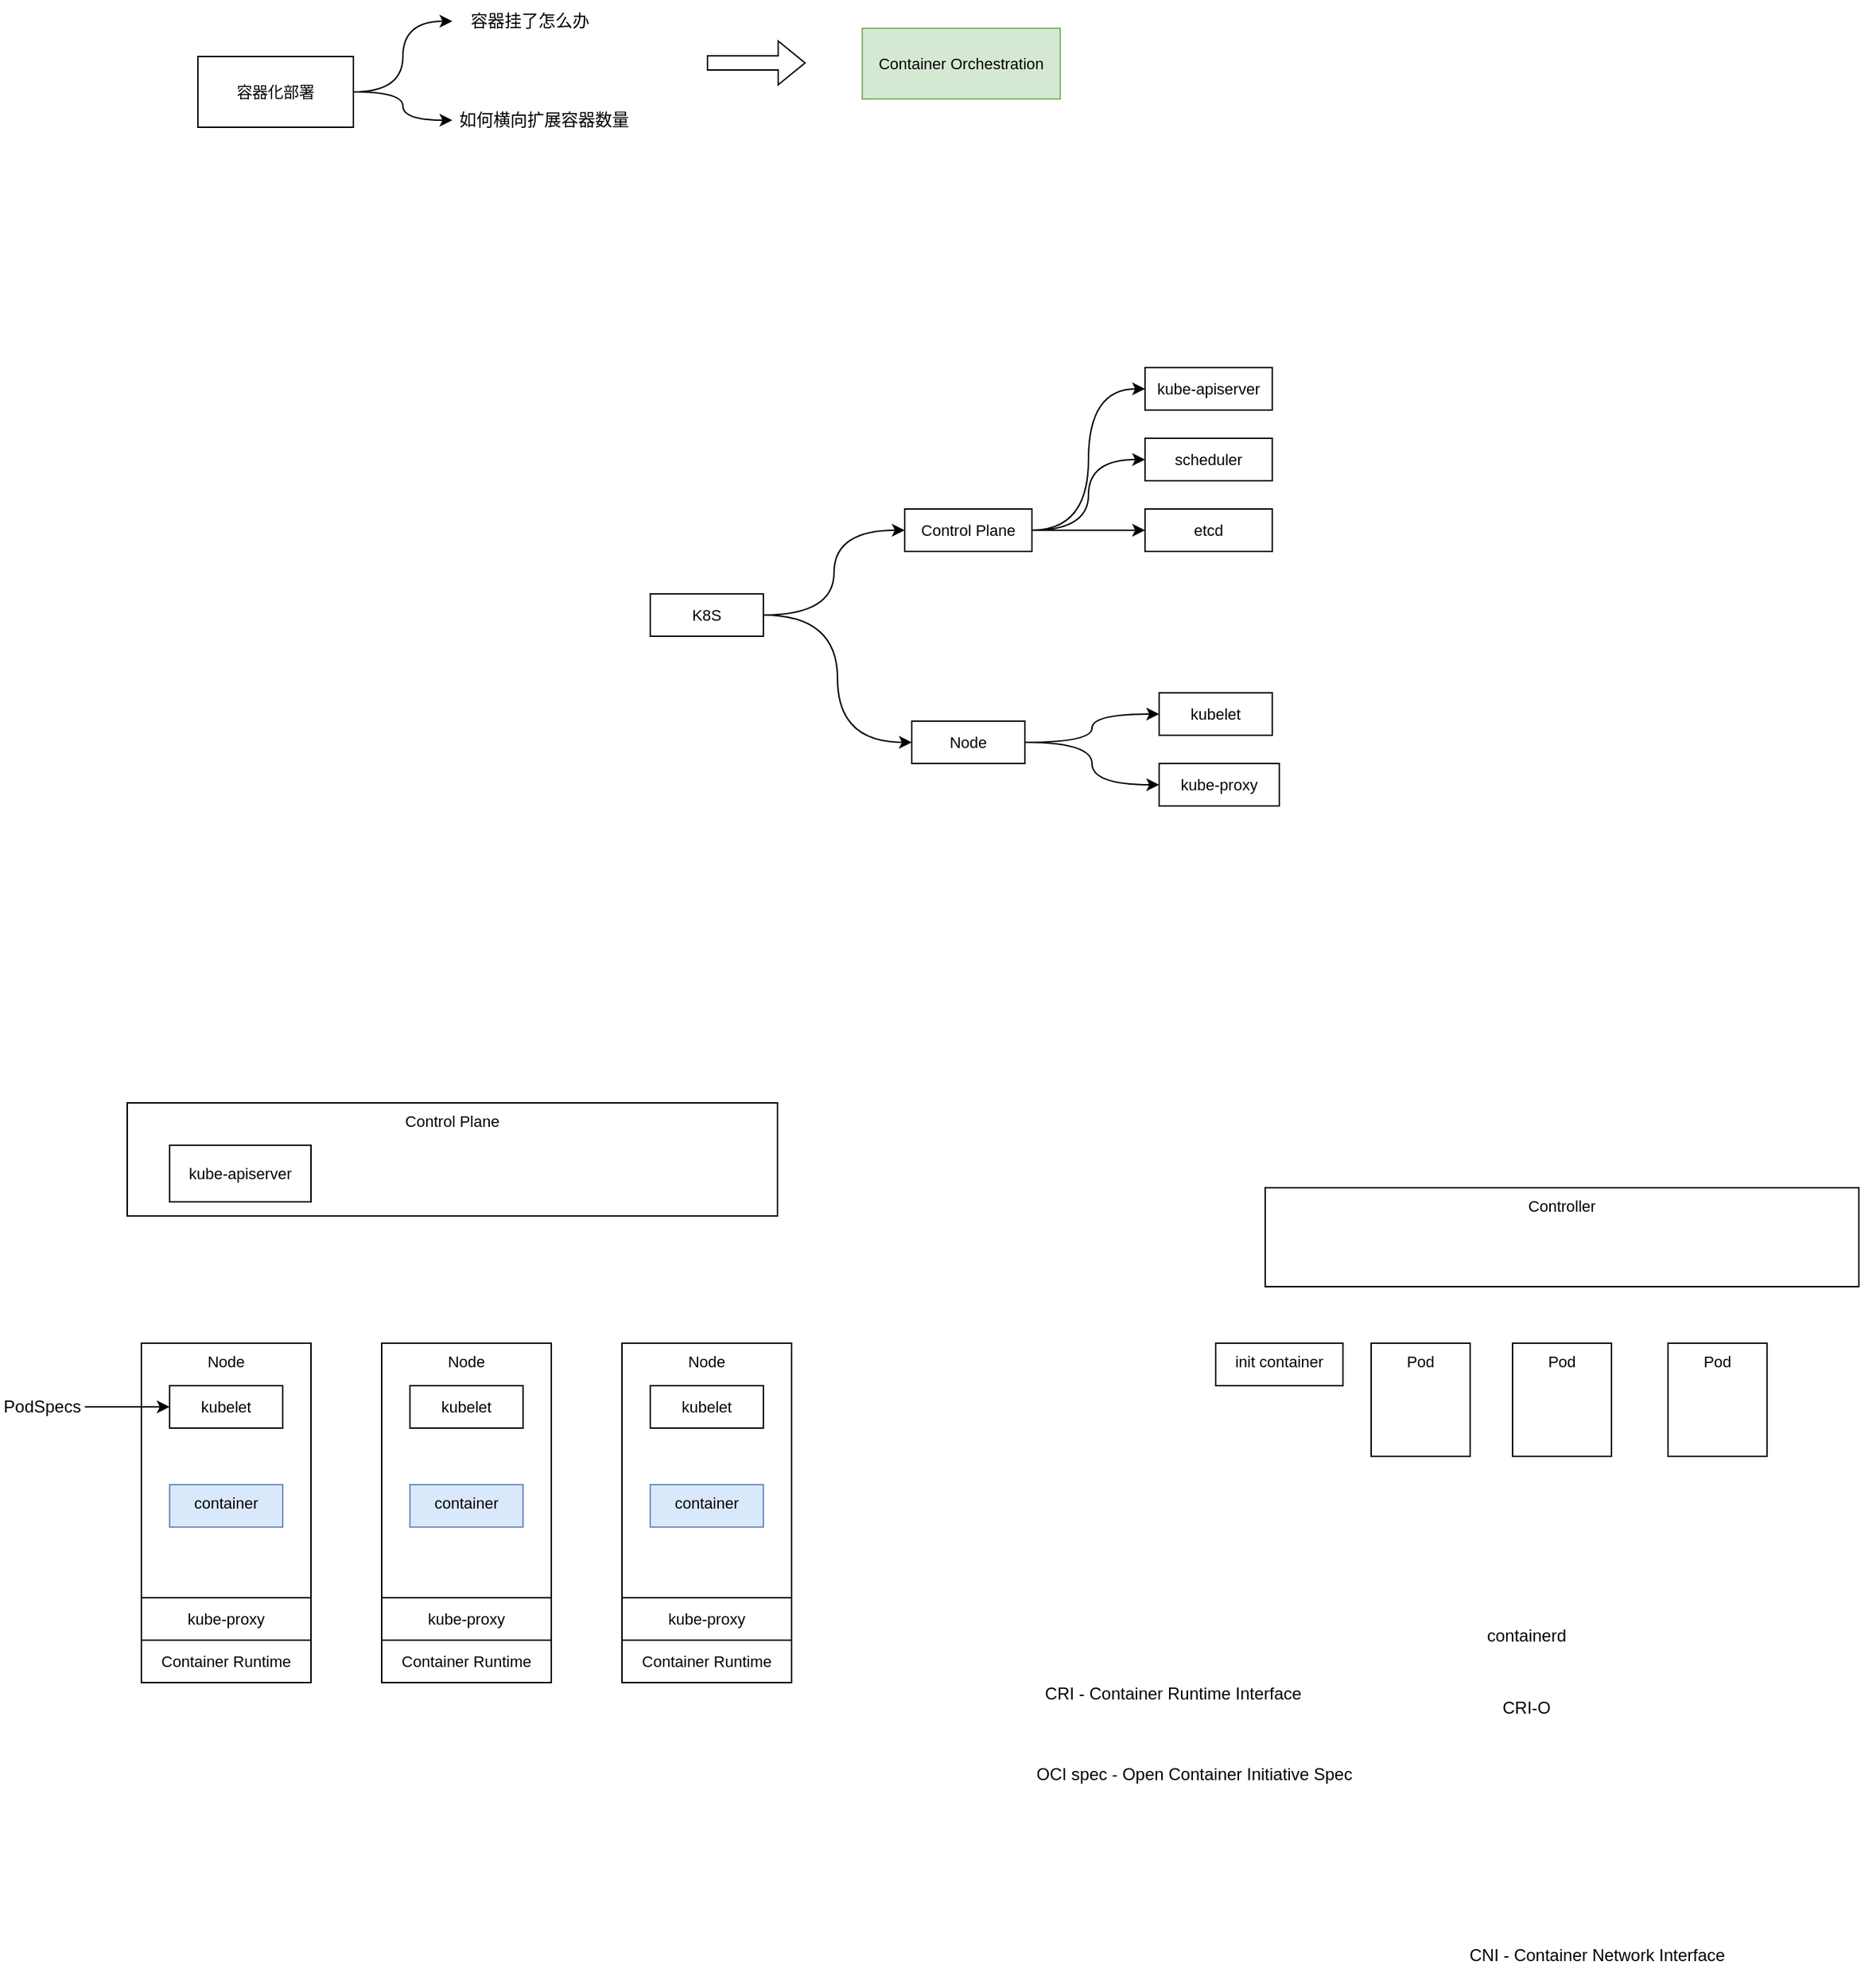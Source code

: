 <mxfile version="22.0.4" type="github">
  <diagram name="Page-1" id="AK-chcKiaeIvA2-BQHq4">
    <mxGraphModel dx="1242" dy="1958" grid="1" gridSize="10" guides="1" tooltips="1" connect="1" arrows="1" fold="1" page="1" pageScale="1" pageWidth="827" pageHeight="1169" math="0" shadow="0">
      <root>
        <mxCell id="0" />
        <mxCell id="1" parent="0" />
        <mxCell id="qf9HLW5Rsi24P6biFxiw-1" value="Control Plane" style="rounded=0;whiteSpace=wrap;html=1;fontSize=11;verticalAlign=top;" parent="1" vertex="1">
          <mxGeometry x="140" y="190" width="460" height="80" as="geometry" />
        </mxCell>
        <mxCell id="qf9HLW5Rsi24P6biFxiw-2" value="Node" style="rounded=0;whiteSpace=wrap;html=1;verticalAlign=top;fontSize=11;" parent="1" vertex="1">
          <mxGeometry x="150" y="360" width="120" height="180" as="geometry" />
        </mxCell>
        <mxCell id="qf9HLW5Rsi24P6biFxiw-3" value="Node" style="rounded=0;whiteSpace=wrap;html=1;verticalAlign=top;fontSize=11;" parent="1" vertex="1">
          <mxGeometry x="320" y="360" width="120" height="180" as="geometry" />
        </mxCell>
        <mxCell id="qf9HLW5Rsi24P6biFxiw-4" value="Node" style="rounded=0;whiteSpace=wrap;html=1;verticalAlign=top;fontSize=11;" parent="1" vertex="1">
          <mxGeometry x="490" y="360" width="120" height="180" as="geometry" />
        </mxCell>
        <mxCell id="qf9HLW5Rsi24P6biFxiw-6" value="kubelet" style="rounded=0;whiteSpace=wrap;html=1;fontSize=11;" parent="1" vertex="1">
          <mxGeometry x="340" y="390" width="80" height="30" as="geometry" />
        </mxCell>
        <mxCell id="qf9HLW5Rsi24P6biFxiw-7" value="kubelet" style="rounded=0;whiteSpace=wrap;html=1;fontSize=11;" parent="1" vertex="1">
          <mxGeometry x="170" y="390" width="80" height="30" as="geometry" />
        </mxCell>
        <mxCell id="qf9HLW5Rsi24P6biFxiw-8" value="kubelet" style="rounded=0;whiteSpace=wrap;html=1;fontSize=11;" parent="1" vertex="1">
          <mxGeometry x="510" y="390" width="80" height="30" as="geometry" />
        </mxCell>
        <mxCell id="qf9HLW5Rsi24P6biFxiw-9" value="Container Runtime" style="rounded=0;whiteSpace=wrap;html=1;fontSize=11;" parent="1" vertex="1">
          <mxGeometry x="150" y="570" width="120" height="30" as="geometry" />
        </mxCell>
        <mxCell id="qf9HLW5Rsi24P6biFxiw-10" value="Container Runtime" style="rounded=0;whiteSpace=wrap;html=1;fontSize=11;" parent="1" vertex="1">
          <mxGeometry x="320" y="570" width="120" height="30" as="geometry" />
        </mxCell>
        <mxCell id="qf9HLW5Rsi24P6biFxiw-11" value="Container Runtime" style="rounded=0;whiteSpace=wrap;html=1;fontSize=11;" parent="1" vertex="1">
          <mxGeometry x="490" y="570" width="120" height="30" as="geometry" />
        </mxCell>
        <mxCell id="qf9HLW5Rsi24P6biFxiw-12" value="kube-proxy" style="rounded=0;whiteSpace=wrap;html=1;fontSize=11;" parent="1" vertex="1">
          <mxGeometry x="150" y="540" width="120" height="30" as="geometry" />
        </mxCell>
        <mxCell id="an2eaPxPIKIlCE3A4yRe-1" value="Pod" style="rounded=0;whiteSpace=wrap;html=1;verticalAlign=top;fontSize=11;" parent="1" vertex="1">
          <mxGeometry x="1020" y="360" width="70" height="80" as="geometry" />
        </mxCell>
        <mxCell id="an2eaPxPIKIlCE3A4yRe-2" value="kube-apiserver" style="rounded=0;whiteSpace=wrap;html=1;verticalAlign=middle;fontSize=11;" parent="1" vertex="1">
          <mxGeometry x="170" y="220" width="100" height="40" as="geometry" />
        </mxCell>
        <mxCell id="an2eaPxPIKIlCE3A4yRe-4" style="edgeStyle=orthogonalEdgeStyle;rounded=0;orthogonalLoop=1;jettySize=auto;html=1;" parent="1" source="an2eaPxPIKIlCE3A4yRe-3" target="qf9HLW5Rsi24P6biFxiw-7" edge="1">
          <mxGeometry relative="1" as="geometry" />
        </mxCell>
        <mxCell id="an2eaPxPIKIlCE3A4yRe-3" value="PodSpecs" style="text;html=1;strokeColor=none;fillColor=none;align=center;verticalAlign=middle;whiteSpace=wrap;rounded=0;" parent="1" vertex="1">
          <mxGeometry x="50" y="390" width="60" height="30" as="geometry" />
        </mxCell>
        <mxCell id="an2eaPxPIKIlCE3A4yRe-5" value="kube-proxy" style="rounded=0;whiteSpace=wrap;html=1;fontSize=11;" parent="1" vertex="1">
          <mxGeometry x="320" y="540" width="120" height="30" as="geometry" />
        </mxCell>
        <mxCell id="an2eaPxPIKIlCE3A4yRe-6" value="kube-proxy" style="rounded=0;whiteSpace=wrap;html=1;fontSize=11;" parent="1" vertex="1">
          <mxGeometry x="490" y="540" width="120" height="30" as="geometry" />
        </mxCell>
        <mxCell id="an2eaPxPIKIlCE3A4yRe-7" value="Pod" style="rounded=0;whiteSpace=wrap;html=1;verticalAlign=top;fontSize=11;" parent="1" vertex="1">
          <mxGeometry x="1120" y="360" width="70" height="80" as="geometry" />
        </mxCell>
        <mxCell id="an2eaPxPIKIlCE3A4yRe-8" value="Pod" style="rounded=0;whiteSpace=wrap;html=1;verticalAlign=top;fontSize=11;" parent="1" vertex="1">
          <mxGeometry x="1230" y="360" width="70" height="80" as="geometry" />
        </mxCell>
        <mxCell id="an2eaPxPIKIlCE3A4yRe-9" value="Controller" style="rounded=0;whiteSpace=wrap;html=1;fontSize=11;verticalAlign=top;" parent="1" vertex="1">
          <mxGeometry x="945" y="250" width="420" height="70" as="geometry" />
        </mxCell>
        <mxCell id="an2eaPxPIKIlCE3A4yRe-10" value="init container" style="rounded=0;whiteSpace=wrap;html=1;verticalAlign=top;fontSize=11;" parent="1" vertex="1">
          <mxGeometry x="910" y="360" width="90" height="30" as="geometry" />
        </mxCell>
        <mxCell id="Rm5pHpjm9QW5DBmvsUhB-1" value="container" style="rounded=0;whiteSpace=wrap;html=1;verticalAlign=top;fontSize=11;fillColor=#dae8fc;strokeColor=#6c8ebf;" parent="1" vertex="1">
          <mxGeometry x="170" y="460" width="80" height="30" as="geometry" />
        </mxCell>
        <mxCell id="Rm5pHpjm9QW5DBmvsUhB-2" value="container" style="rounded=0;whiteSpace=wrap;html=1;verticalAlign=top;fontSize=11;fillColor=#dae8fc;strokeColor=#6c8ebf;" parent="1" vertex="1">
          <mxGeometry x="340" y="460" width="80" height="30" as="geometry" />
        </mxCell>
        <mxCell id="Rm5pHpjm9QW5DBmvsUhB-3" value="container" style="rounded=0;whiteSpace=wrap;html=1;verticalAlign=top;fontSize=11;fillColor=#dae8fc;strokeColor=#6c8ebf;" parent="1" vertex="1">
          <mxGeometry x="510" y="460" width="80" height="30" as="geometry" />
        </mxCell>
        <mxCell id="Rm5pHpjm9QW5DBmvsUhB-4" value="CRI - Container Runtime Interface" style="text;html=1;strokeColor=none;fillColor=none;align=center;verticalAlign=middle;whiteSpace=wrap;rounded=0;" parent="1" vertex="1">
          <mxGeometry x="780" y="585" width="200" height="45" as="geometry" />
        </mxCell>
        <mxCell id="Rm5pHpjm9QW5DBmvsUhB-5" value="CNI - Container Network Interface" style="text;html=1;strokeColor=none;fillColor=none;align=center;verticalAlign=middle;whiteSpace=wrap;rounded=0;" parent="1" vertex="1">
          <mxGeometry x="1080" y="770" width="200" height="45" as="geometry" />
        </mxCell>
        <mxCell id="Rm5pHpjm9QW5DBmvsUhB-7" value="OCI spec - Open Container Initiative Spec" style="text;html=1;strokeColor=none;fillColor=none;align=center;verticalAlign=middle;whiteSpace=wrap;rounded=0;" parent="1" vertex="1">
          <mxGeometry x="770" y="650" width="250" height="30" as="geometry" />
        </mxCell>
        <mxCell id="Rm5pHpjm9QW5DBmvsUhB-8" value="CRI-O" style="text;html=1;strokeColor=none;fillColor=none;align=center;verticalAlign=middle;whiteSpace=wrap;rounded=0;" parent="1" vertex="1">
          <mxGeometry x="1090" y="600" width="80" height="35.5" as="geometry" />
        </mxCell>
        <mxCell id="Rm5pHpjm9QW5DBmvsUhB-9" value="containerd" style="text;html=1;strokeColor=none;fillColor=none;align=center;verticalAlign=middle;whiteSpace=wrap;rounded=0;" parent="1" vertex="1">
          <mxGeometry x="1090" y="549" width="80" height="35.5" as="geometry" />
        </mxCell>
        <mxCell id="njnLBCU6WLq5v7DGbRTA-6" style="edgeStyle=orthogonalEdgeStyle;rounded=0;orthogonalLoop=1;jettySize=auto;html=1;entryX=0;entryY=0.5;entryDx=0;entryDy=0;curved=1;" parent="1" source="njnLBCU6WLq5v7DGbRTA-1" target="njnLBCU6WLq5v7DGbRTA-2" edge="1">
          <mxGeometry relative="1" as="geometry" />
        </mxCell>
        <mxCell id="njnLBCU6WLq5v7DGbRTA-7" style="edgeStyle=orthogonalEdgeStyle;shape=connector;curved=1;rounded=0;orthogonalLoop=1;jettySize=auto;html=1;entryX=0;entryY=0.5;entryDx=0;entryDy=0;labelBackgroundColor=default;strokeColor=default;align=center;verticalAlign=middle;fontFamily=Helvetica;fontSize=11;fontColor=default;endArrow=classic;" parent="1" source="njnLBCU6WLq5v7DGbRTA-1" target="njnLBCU6WLq5v7DGbRTA-3" edge="1">
          <mxGeometry relative="1" as="geometry" />
        </mxCell>
        <mxCell id="njnLBCU6WLq5v7DGbRTA-1" value="K8S" style="rounded=0;whiteSpace=wrap;html=1;verticalAlign=middle;fontSize=11;" parent="1" vertex="1">
          <mxGeometry x="510" y="-170" width="80" height="30" as="geometry" />
        </mxCell>
        <mxCell id="njnLBCU6WLq5v7DGbRTA-13" style="edgeStyle=orthogonalEdgeStyle;shape=connector;curved=1;rounded=0;orthogonalLoop=1;jettySize=auto;html=1;entryX=0;entryY=0.5;entryDx=0;entryDy=0;labelBackgroundColor=default;strokeColor=default;align=center;verticalAlign=middle;fontFamily=Helvetica;fontSize=11;fontColor=default;endArrow=classic;" parent="1" source="njnLBCU6WLq5v7DGbRTA-2" target="njnLBCU6WLq5v7DGbRTA-12" edge="1">
          <mxGeometry relative="1" as="geometry" />
        </mxCell>
        <mxCell id="njnLBCU6WLq5v7DGbRTA-16" style="edgeStyle=orthogonalEdgeStyle;shape=connector;curved=1;rounded=0;orthogonalLoop=1;jettySize=auto;html=1;entryX=0;entryY=0.5;entryDx=0;entryDy=0;labelBackgroundColor=default;strokeColor=default;align=center;verticalAlign=middle;fontFamily=Helvetica;fontSize=11;fontColor=default;endArrow=classic;" parent="1" source="njnLBCU6WLq5v7DGbRTA-2" target="njnLBCU6WLq5v7DGbRTA-14" edge="1">
          <mxGeometry relative="1" as="geometry" />
        </mxCell>
        <mxCell id="njnLBCU6WLq5v7DGbRTA-17" style="edgeStyle=orthogonalEdgeStyle;shape=connector;curved=1;rounded=0;orthogonalLoop=1;jettySize=auto;html=1;entryX=0;entryY=0.5;entryDx=0;entryDy=0;labelBackgroundColor=default;strokeColor=default;align=center;verticalAlign=middle;fontFamily=Helvetica;fontSize=11;fontColor=default;endArrow=classic;" parent="1" source="njnLBCU6WLq5v7DGbRTA-2" target="njnLBCU6WLq5v7DGbRTA-15" edge="1">
          <mxGeometry relative="1" as="geometry" />
        </mxCell>
        <mxCell id="njnLBCU6WLq5v7DGbRTA-2" value="Control Plane" style="rounded=0;whiteSpace=wrap;html=1;fontSize=11;verticalAlign=middle;" parent="1" vertex="1">
          <mxGeometry x="690" y="-230" width="90" height="30" as="geometry" />
        </mxCell>
        <mxCell id="njnLBCU6WLq5v7DGbRTA-10" style="edgeStyle=orthogonalEdgeStyle;shape=connector;curved=1;rounded=0;orthogonalLoop=1;jettySize=auto;html=1;entryX=0;entryY=0.5;entryDx=0;entryDy=0;labelBackgroundColor=default;strokeColor=default;align=center;verticalAlign=middle;fontFamily=Helvetica;fontSize=11;fontColor=default;endArrow=classic;" parent="1" source="njnLBCU6WLq5v7DGbRTA-3" target="njnLBCU6WLq5v7DGbRTA-4" edge="1">
          <mxGeometry relative="1" as="geometry" />
        </mxCell>
        <mxCell id="njnLBCU6WLq5v7DGbRTA-11" style="edgeStyle=orthogonalEdgeStyle;shape=connector;curved=1;rounded=0;orthogonalLoop=1;jettySize=auto;html=1;entryX=0;entryY=0.5;entryDx=0;entryDy=0;labelBackgroundColor=default;strokeColor=default;align=center;verticalAlign=middle;fontFamily=Helvetica;fontSize=11;fontColor=default;endArrow=classic;" parent="1" source="njnLBCU6WLq5v7DGbRTA-3" target="njnLBCU6WLq5v7DGbRTA-9" edge="1">
          <mxGeometry relative="1" as="geometry" />
        </mxCell>
        <mxCell id="njnLBCU6WLq5v7DGbRTA-3" value="Node" style="rounded=0;whiteSpace=wrap;html=1;fontSize=11;verticalAlign=middle;" parent="1" vertex="1">
          <mxGeometry x="695" y="-80" width="80" height="30" as="geometry" />
        </mxCell>
        <mxCell id="njnLBCU6WLq5v7DGbRTA-4" value="kubelet" style="rounded=0;whiteSpace=wrap;html=1;fontSize=11;" parent="1" vertex="1">
          <mxGeometry x="870" y="-100" width="80" height="30" as="geometry" />
        </mxCell>
        <mxCell id="njnLBCU6WLq5v7DGbRTA-5" style="edgeStyle=orthogonalEdgeStyle;rounded=0;orthogonalLoop=1;jettySize=auto;html=1;exitX=0.5;exitY=1;exitDx=0;exitDy=0;" parent="1" source="njnLBCU6WLq5v7DGbRTA-3" target="njnLBCU6WLq5v7DGbRTA-3" edge="1">
          <mxGeometry relative="1" as="geometry" />
        </mxCell>
        <mxCell id="njnLBCU6WLq5v7DGbRTA-9" value="kube-proxy" style="rounded=0;whiteSpace=wrap;html=1;fontSize=11;" parent="1" vertex="1">
          <mxGeometry x="870" y="-50" width="85" height="30" as="geometry" />
        </mxCell>
        <mxCell id="njnLBCU6WLq5v7DGbRTA-12" value="kube-apiserver" style="rounded=0;whiteSpace=wrap;html=1;verticalAlign=middle;fontSize=11;" parent="1" vertex="1">
          <mxGeometry x="860" y="-330" width="90" height="30" as="geometry" />
        </mxCell>
        <mxCell id="njnLBCU6WLq5v7DGbRTA-14" value="scheduler" style="rounded=0;whiteSpace=wrap;html=1;verticalAlign=middle;fontSize=11;" parent="1" vertex="1">
          <mxGeometry x="860" y="-280" width="90" height="30" as="geometry" />
        </mxCell>
        <mxCell id="njnLBCU6WLq5v7DGbRTA-15" value="etcd" style="rounded=0;whiteSpace=wrap;html=1;verticalAlign=middle;fontSize=11;" parent="1" vertex="1">
          <mxGeometry x="860" y="-230" width="90" height="30" as="geometry" />
        </mxCell>
        <mxCell id="VJSqi0sLNEn4OwbpJoOm-7" style="edgeStyle=orthogonalEdgeStyle;rounded=0;orthogonalLoop=1;jettySize=auto;html=1;entryX=0;entryY=0.5;entryDx=0;entryDy=0;curved=1;" edge="1" parent="1" source="VJSqi0sLNEn4OwbpJoOm-2" target="VJSqi0sLNEn4OwbpJoOm-5">
          <mxGeometry relative="1" as="geometry" />
        </mxCell>
        <mxCell id="VJSqi0sLNEn4OwbpJoOm-9" style="edgeStyle=orthogonalEdgeStyle;shape=connector;curved=1;rounded=0;orthogonalLoop=1;jettySize=auto;html=1;labelBackgroundColor=default;strokeColor=default;align=center;verticalAlign=middle;fontFamily=Helvetica;fontSize=11;fontColor=default;endArrow=classic;" edge="1" parent="1" source="VJSqi0sLNEn4OwbpJoOm-2" target="VJSqi0sLNEn4OwbpJoOm-8">
          <mxGeometry relative="1" as="geometry" />
        </mxCell>
        <mxCell id="VJSqi0sLNEn4OwbpJoOm-2" value="容器化部署" style="rounded=0;whiteSpace=wrap;html=1;verticalAlign=middle;fontSize=11;" vertex="1" parent="1">
          <mxGeometry x="190" y="-550" width="110" height="50" as="geometry" />
        </mxCell>
        <mxCell id="VJSqi0sLNEn4OwbpJoOm-5" value="容器挂了怎么办" style="text;html=1;strokeColor=none;fillColor=none;align=center;verticalAlign=middle;whiteSpace=wrap;rounded=0;" vertex="1" parent="1">
          <mxGeometry x="370" y="-590" width="110" height="30" as="geometry" />
        </mxCell>
        <mxCell id="VJSqi0sLNEn4OwbpJoOm-8" value="如何横向扩展容器数量" style="text;html=1;strokeColor=none;fillColor=none;align=center;verticalAlign=middle;whiteSpace=wrap;rounded=0;" vertex="1" parent="1">
          <mxGeometry x="370" y="-520" width="130" height="30" as="geometry" />
        </mxCell>
        <mxCell id="VJSqi0sLNEn4OwbpJoOm-10" value="Container Orchestration" style="rounded=0;whiteSpace=wrap;html=1;verticalAlign=middle;fontSize=11;fillColor=#d5e8d4;strokeColor=#82b366;" vertex="1" parent="1">
          <mxGeometry x="660" y="-570" width="140" height="50" as="geometry" />
        </mxCell>
        <mxCell id="VJSqi0sLNEn4OwbpJoOm-12" value="" style="shape=flexArrow;endArrow=classic;html=1;rounded=0;labelBackgroundColor=default;strokeColor=default;align=center;verticalAlign=middle;fontFamily=Helvetica;fontSize=11;fontColor=default;curved=1;" edge="1" parent="1">
          <mxGeometry width="50" height="50" relative="1" as="geometry">
            <mxPoint x="550" y="-545.5" as="sourcePoint" />
            <mxPoint x="620" y="-545.5" as="targetPoint" />
          </mxGeometry>
        </mxCell>
      </root>
    </mxGraphModel>
  </diagram>
</mxfile>

